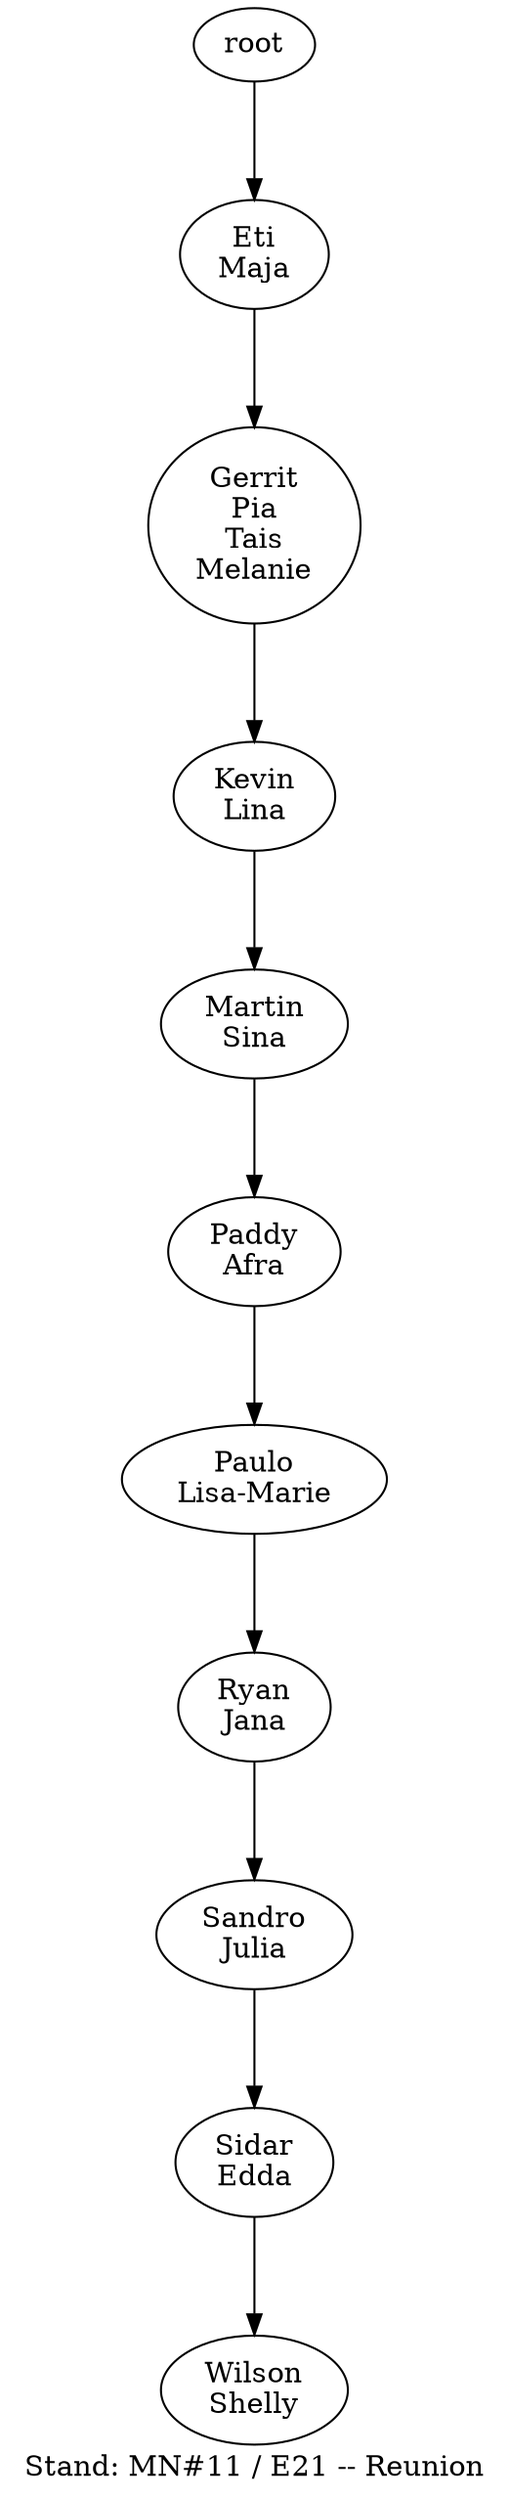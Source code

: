 digraph D { labelloc="b"; label="Stand: MN#11 / E21 -- Reunion"; ranksep=0.8;
"root/9"[label="Eti\nMaja"]
"root" -> "root/9";
"root/9/4,1,11"[label="Gerrit\nPia\nTais\nMelanie"]
"root/9" -> "root/9/4,1,11";
"root/9/4,1,11/10"[label="Kevin\nLina"]
"root/9/4,1,11" -> "root/9/4,1,11/10";
"root/9/4,1,11/10/0"[label="Martin\nSina"]
"root/9/4,1,11/10" -> "root/9/4,1,11/10/0";
"root/9/4,1,11/10/0/7"[label="Paddy\nAfra"]
"root/9/4,1,11/10/0" -> "root/9/4,1,11/10/0/7";
"root/9/4,1,11/10/0/7/5"[label="Paulo\nLisa-Marie"]
"root/9/4,1,11/10/0/7" -> "root/9/4,1,11/10/0/7/5";
"root/9/4,1,11/10/0/7/5/2"[label="Ryan\nJana"]
"root/9/4,1,11/10/0/7/5" -> "root/9/4,1,11/10/0/7/5/2";
"root/9/4,1,11/10/0/7/5/2/3"[label="Sandro\nJulia"]
"root/9/4,1,11/10/0/7/5/2" -> "root/9/4,1,11/10/0/7/5/2/3";
"root/9/4,1,11/10/0/7/5/2/3/8"[label="Sidar\nEdda"]
"root/9/4,1,11/10/0/7/5/2/3" -> "root/9/4,1,11/10/0/7/5/2/3/8";
"root/9/4,1,11/10/0/7/5/2/3/8/6"[label="Wilson\nShelly"]
"root/9/4,1,11/10/0/7/5/2/3/8" -> "root/9/4,1,11/10/0/7/5/2/3/8/6";
}
